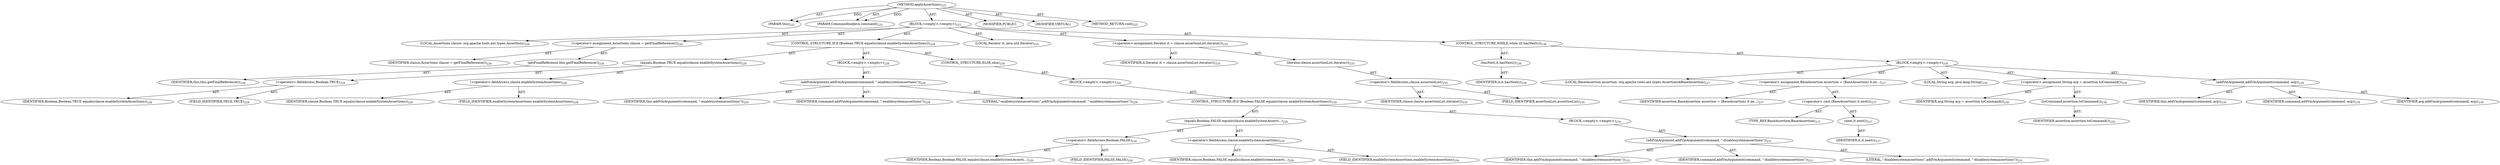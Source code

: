 digraph "applyAssertions" {  
"111669149704" [label = <(METHOD,applyAssertions)<SUB>225</SUB>> ]
"115964116999" [label = <(PARAM,this)<SUB>225</SUB>> ]
"115964117009" [label = <(PARAM,CommandlineJava command)<SUB>225</SUB>> ]
"25769803793" [label = <(BLOCK,&lt;empty&gt;,&lt;empty&gt;)<SUB>225</SUB>> ]
"94489280519" [label = <(LOCAL,Assertions clause: org.apache.tools.ant.types.Assertions)<SUB>226</SUB>> ]
"30064771145" [label = <(&lt;operator&gt;.assignment,Assertions clause = getFinalReference())<SUB>226</SUB>> ]
"68719476804" [label = <(IDENTIFIER,clause,Assertions clause = getFinalReference())<SUB>226</SUB>> ]
"30064771146" [label = <(getFinalReference,this.getFinalReference())<SUB>226</SUB>> ]
"68719476751" [label = <(IDENTIFIER,this,this.getFinalReference())<SUB>226</SUB>> ]
"47244640264" [label = <(CONTROL_STRUCTURE,IF,if (Boolean.TRUE.equals(clause.enableSystemAssertions)))<SUB>228</SUB>> ]
"30064771147" [label = <(equals,Boolean.TRUE.equals(clause.enableSystemAssertions))<SUB>228</SUB>> ]
"30064771148" [label = <(&lt;operator&gt;.fieldAccess,Boolean.TRUE)<SUB>228</SUB>> ]
"68719476805" [label = <(IDENTIFIER,Boolean,Boolean.TRUE.equals(clause.enableSystemAssertions))<SUB>228</SUB>> ]
"55834574864" [label = <(FIELD_IDENTIFIER,TRUE,TRUE)<SUB>228</SUB>> ]
"30064771149" [label = <(&lt;operator&gt;.fieldAccess,clause.enableSystemAssertions)<SUB>228</SUB>> ]
"68719476806" [label = <(IDENTIFIER,clause,Boolean.TRUE.equals(clause.enableSystemAssertions))<SUB>228</SUB>> ]
"55834574865" [label = <(FIELD_IDENTIFIER,enableSystemAssertions,enableSystemAssertions)<SUB>228</SUB>> ]
"25769803794" [label = <(BLOCK,&lt;empty&gt;,&lt;empty&gt;)<SUB>228</SUB>> ]
"30064771150" [label = <(addVmArgument,addVmArgument(command, &quot;-enablesystemassertions&quot;))<SUB>229</SUB>> ]
"68719476752" [label = <(IDENTIFIER,this,addVmArgument(command, &quot;-enablesystemassertions&quot;))<SUB>229</SUB>> ]
"68719476807" [label = <(IDENTIFIER,command,addVmArgument(command, &quot;-enablesystemassertions&quot;))<SUB>229</SUB>> ]
"90194313229" [label = <(LITERAL,&quot;-enablesystemassertions&quot;,addVmArgument(command, &quot;-enablesystemassertions&quot;))<SUB>229</SUB>> ]
"47244640265" [label = <(CONTROL_STRUCTURE,ELSE,else)<SUB>230</SUB>> ]
"25769803795" [label = <(BLOCK,&lt;empty&gt;,&lt;empty&gt;)<SUB>230</SUB>> ]
"47244640266" [label = <(CONTROL_STRUCTURE,IF,if (Boolean.FALSE.equals(clause.enableSystemAssertions)))<SUB>230</SUB>> ]
"30064771151" [label = <(equals,Boolean.FALSE.equals(clause.enableSystemAsserti...)<SUB>230</SUB>> ]
"30064771152" [label = <(&lt;operator&gt;.fieldAccess,Boolean.FALSE)<SUB>230</SUB>> ]
"68719476808" [label = <(IDENTIFIER,Boolean,Boolean.FALSE.equals(clause.enableSystemAsserti...)<SUB>230</SUB>> ]
"55834574866" [label = <(FIELD_IDENTIFIER,FALSE,FALSE)<SUB>230</SUB>> ]
"30064771153" [label = <(&lt;operator&gt;.fieldAccess,clause.enableSystemAssertions)<SUB>230</SUB>> ]
"68719476809" [label = <(IDENTIFIER,clause,Boolean.FALSE.equals(clause.enableSystemAsserti...)<SUB>230</SUB>> ]
"55834574867" [label = <(FIELD_IDENTIFIER,enableSystemAssertions,enableSystemAssertions)<SUB>230</SUB>> ]
"25769803796" [label = <(BLOCK,&lt;empty&gt;,&lt;empty&gt;)<SUB>230</SUB>> ]
"30064771154" [label = <(addVmArgument,addVmArgument(command, &quot;-disablesystemassertions&quot;))<SUB>231</SUB>> ]
"68719476753" [label = <(IDENTIFIER,this,addVmArgument(command, &quot;-disablesystemassertions&quot;))<SUB>231</SUB>> ]
"68719476810" [label = <(IDENTIFIER,command,addVmArgument(command, &quot;-disablesystemassertions&quot;))<SUB>231</SUB>> ]
"90194313230" [label = <(LITERAL,&quot;-disablesystemassertions&quot;,addVmArgument(command, &quot;-disablesystemassertions&quot;))<SUB>231</SUB>> ]
"94489280520" [label = <(LOCAL,Iterator it: java.util.Iterator)<SUB>235</SUB>> ]
"30064771155" [label = <(&lt;operator&gt;.assignment,Iterator it = clause.assertionList.iterator())<SUB>235</SUB>> ]
"68719476811" [label = <(IDENTIFIER,it,Iterator it = clause.assertionList.iterator())<SUB>235</SUB>> ]
"30064771156" [label = <(iterator,clause.assertionList.iterator())<SUB>235</SUB>> ]
"30064771157" [label = <(&lt;operator&gt;.fieldAccess,clause.assertionList)<SUB>235</SUB>> ]
"68719476812" [label = <(IDENTIFIER,clause,clause.assertionList.iterator())<SUB>235</SUB>> ]
"55834574868" [label = <(FIELD_IDENTIFIER,assertionList,assertionList)<SUB>235</SUB>> ]
"47244640267" [label = <(CONTROL_STRUCTURE,WHILE,while (it.hasNext()))<SUB>236</SUB>> ]
"30064771158" [label = <(hasNext,it.hasNext())<SUB>236</SUB>> ]
"68719476813" [label = <(IDENTIFIER,it,it.hasNext())<SUB>236</SUB>> ]
"25769803797" [label = <(BLOCK,&lt;empty&gt;,&lt;empty&gt;)<SUB>236</SUB>> ]
"94489280521" [label = <(LOCAL,BaseAssertion assertion: org.apache.tools.ant.types.Assertions$BaseAssertion)<SUB>237</SUB>> ]
"30064771159" [label = <(&lt;operator&gt;.assignment,BaseAssertion assertion = (BaseAssertion) it.ne...)<SUB>237</SUB>> ]
"68719476814" [label = <(IDENTIFIER,assertion,BaseAssertion assertion = (BaseAssertion) it.ne...)<SUB>237</SUB>> ]
"30064771160" [label = <(&lt;operator&gt;.cast,(BaseAssertion) it.next())<SUB>237</SUB>> ]
"180388626435" [label = <(TYPE_REF,BaseAssertion,BaseAssertion)<SUB>237</SUB>> ]
"30064771161" [label = <(next,it.next())<SUB>237</SUB>> ]
"68719476815" [label = <(IDENTIFIER,it,it.next())<SUB>237</SUB>> ]
"94489280522" [label = <(LOCAL,String arg: java.lang.String)<SUB>238</SUB>> ]
"30064771162" [label = <(&lt;operator&gt;.assignment,String arg = assertion.toCommand())<SUB>238</SUB>> ]
"68719476816" [label = <(IDENTIFIER,arg,String arg = assertion.toCommand())<SUB>238</SUB>> ]
"30064771163" [label = <(toCommand,assertion.toCommand())<SUB>238</SUB>> ]
"68719476817" [label = <(IDENTIFIER,assertion,assertion.toCommand())<SUB>238</SUB>> ]
"30064771164" [label = <(addVmArgument,addVmArgument(command, arg))<SUB>239</SUB>> ]
"68719476754" [label = <(IDENTIFIER,this,addVmArgument(command, arg))<SUB>239</SUB>> ]
"68719476818" [label = <(IDENTIFIER,command,addVmArgument(command, arg))<SUB>239</SUB>> ]
"68719476819" [label = <(IDENTIFIER,arg,addVmArgument(command, arg))<SUB>239</SUB>> ]
"133143986194" [label = <(MODIFIER,PUBLIC)> ]
"133143986195" [label = <(MODIFIER,VIRTUAL)> ]
"128849018888" [label = <(METHOD_RETURN,void)<SUB>225</SUB>> ]
  "111669149704" -> "115964116999"  [ label = "AST: "] 
  "111669149704" -> "115964117009"  [ label = "AST: "] 
  "111669149704" -> "25769803793"  [ label = "AST: "] 
  "111669149704" -> "133143986194"  [ label = "AST: "] 
  "111669149704" -> "133143986195"  [ label = "AST: "] 
  "111669149704" -> "128849018888"  [ label = "AST: "] 
  "25769803793" -> "94489280519"  [ label = "AST: "] 
  "25769803793" -> "30064771145"  [ label = "AST: "] 
  "25769803793" -> "47244640264"  [ label = "AST: "] 
  "25769803793" -> "94489280520"  [ label = "AST: "] 
  "25769803793" -> "30064771155"  [ label = "AST: "] 
  "25769803793" -> "47244640267"  [ label = "AST: "] 
  "30064771145" -> "68719476804"  [ label = "AST: "] 
  "30064771145" -> "30064771146"  [ label = "AST: "] 
  "30064771146" -> "68719476751"  [ label = "AST: "] 
  "47244640264" -> "30064771147"  [ label = "AST: "] 
  "47244640264" -> "25769803794"  [ label = "AST: "] 
  "47244640264" -> "47244640265"  [ label = "AST: "] 
  "30064771147" -> "30064771148"  [ label = "AST: "] 
  "30064771147" -> "30064771149"  [ label = "AST: "] 
  "30064771148" -> "68719476805"  [ label = "AST: "] 
  "30064771148" -> "55834574864"  [ label = "AST: "] 
  "30064771149" -> "68719476806"  [ label = "AST: "] 
  "30064771149" -> "55834574865"  [ label = "AST: "] 
  "25769803794" -> "30064771150"  [ label = "AST: "] 
  "30064771150" -> "68719476752"  [ label = "AST: "] 
  "30064771150" -> "68719476807"  [ label = "AST: "] 
  "30064771150" -> "90194313229"  [ label = "AST: "] 
  "47244640265" -> "25769803795"  [ label = "AST: "] 
  "25769803795" -> "47244640266"  [ label = "AST: "] 
  "47244640266" -> "30064771151"  [ label = "AST: "] 
  "47244640266" -> "25769803796"  [ label = "AST: "] 
  "30064771151" -> "30064771152"  [ label = "AST: "] 
  "30064771151" -> "30064771153"  [ label = "AST: "] 
  "30064771152" -> "68719476808"  [ label = "AST: "] 
  "30064771152" -> "55834574866"  [ label = "AST: "] 
  "30064771153" -> "68719476809"  [ label = "AST: "] 
  "30064771153" -> "55834574867"  [ label = "AST: "] 
  "25769803796" -> "30064771154"  [ label = "AST: "] 
  "30064771154" -> "68719476753"  [ label = "AST: "] 
  "30064771154" -> "68719476810"  [ label = "AST: "] 
  "30064771154" -> "90194313230"  [ label = "AST: "] 
  "30064771155" -> "68719476811"  [ label = "AST: "] 
  "30064771155" -> "30064771156"  [ label = "AST: "] 
  "30064771156" -> "30064771157"  [ label = "AST: "] 
  "30064771157" -> "68719476812"  [ label = "AST: "] 
  "30064771157" -> "55834574868"  [ label = "AST: "] 
  "47244640267" -> "30064771158"  [ label = "AST: "] 
  "47244640267" -> "25769803797"  [ label = "AST: "] 
  "30064771158" -> "68719476813"  [ label = "AST: "] 
  "25769803797" -> "94489280521"  [ label = "AST: "] 
  "25769803797" -> "30064771159"  [ label = "AST: "] 
  "25769803797" -> "94489280522"  [ label = "AST: "] 
  "25769803797" -> "30064771162"  [ label = "AST: "] 
  "25769803797" -> "30064771164"  [ label = "AST: "] 
  "30064771159" -> "68719476814"  [ label = "AST: "] 
  "30064771159" -> "30064771160"  [ label = "AST: "] 
  "30064771160" -> "180388626435"  [ label = "AST: "] 
  "30064771160" -> "30064771161"  [ label = "AST: "] 
  "30064771161" -> "68719476815"  [ label = "AST: "] 
  "30064771162" -> "68719476816"  [ label = "AST: "] 
  "30064771162" -> "30064771163"  [ label = "AST: "] 
  "30064771163" -> "68719476817"  [ label = "AST: "] 
  "30064771164" -> "68719476754"  [ label = "AST: "] 
  "30064771164" -> "68719476818"  [ label = "AST: "] 
  "30064771164" -> "68719476819"  [ label = "AST: "] 
  "111669149704" -> "115964116999"  [ label = "DDG: "] 
  "111669149704" -> "115964117009"  [ label = "DDG: "] 
}
